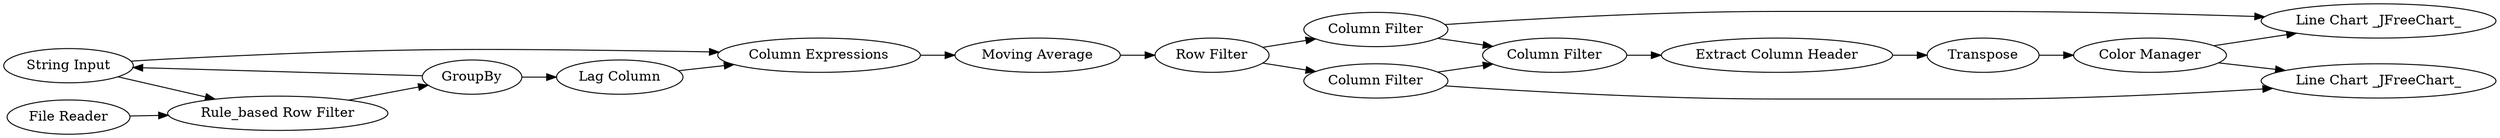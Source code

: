 digraph {
	92 -> 64
	119 -> 120
	92 -> 89
	118 -> 137
	118 -> 31
	89 -> 86
	120 -> 136
	137 -> 117
	117 -> 118
	145 -> 117
	87 -> 69
	93 -> 69
	88 -> 87
	86 -> 88
	87 -> 64
	137 -> 119
	31 -> 119
	136 -> 93
	93 -> 89
	136 -> 92
	86 [label="Extract Column Header"]
	64 [label="Line Chart _JFreeChart_"]
	120 [label="Moving Average"]
	92 [label="Column Filter"]
	137 [label="String Input"]
	119 [label="Column Expressions"]
	87 [label="Color Manager"]
	31 [label="Lag Column"]
	118 [label=GroupBy]
	136 [label="Row Filter"]
	89 [label="Column Filter"]
	69 [label="Line Chart _JFreeChart_"]
	88 [label=Transpose]
	93 [label="Column Filter"]
	145 [label="File Reader"]
	117 [label="Rule_based Row Filter"]
	rankdir=LR
}
